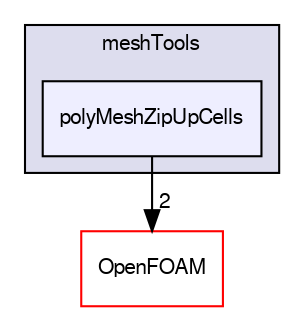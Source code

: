 digraph "src/meshTools/polyMeshZipUpCells" {
  bgcolor=transparent;
  compound=true
  node [ fontsize="10", fontname="FreeSans"];
  edge [ labelfontsize="10", labelfontname="FreeSans"];
  subgraph clusterdir_ae30ad0bef50cf391b24c614251bb9fd {
    graph [ bgcolor="#ddddee", pencolor="black", label="meshTools" fontname="FreeSans", fontsize="10", URL="dir_ae30ad0bef50cf391b24c614251bb9fd.html"]
  dir_233135fa0cf9ce8b9f026bfaa7c9109e [shape=box, label="polyMeshZipUpCells", style="filled", fillcolor="#eeeeff", pencolor="black", URL="dir_233135fa0cf9ce8b9f026bfaa7c9109e.html"];
  }
  dir_c5473ff19b20e6ec4dfe5c310b3778a8 [shape=box label="OpenFOAM" color="red" URL="dir_c5473ff19b20e6ec4dfe5c310b3778a8.html"];
  dir_233135fa0cf9ce8b9f026bfaa7c9109e->dir_c5473ff19b20e6ec4dfe5c310b3778a8 [headlabel="2", labeldistance=1.5 headhref="dir_001635_001732.html"];
}
